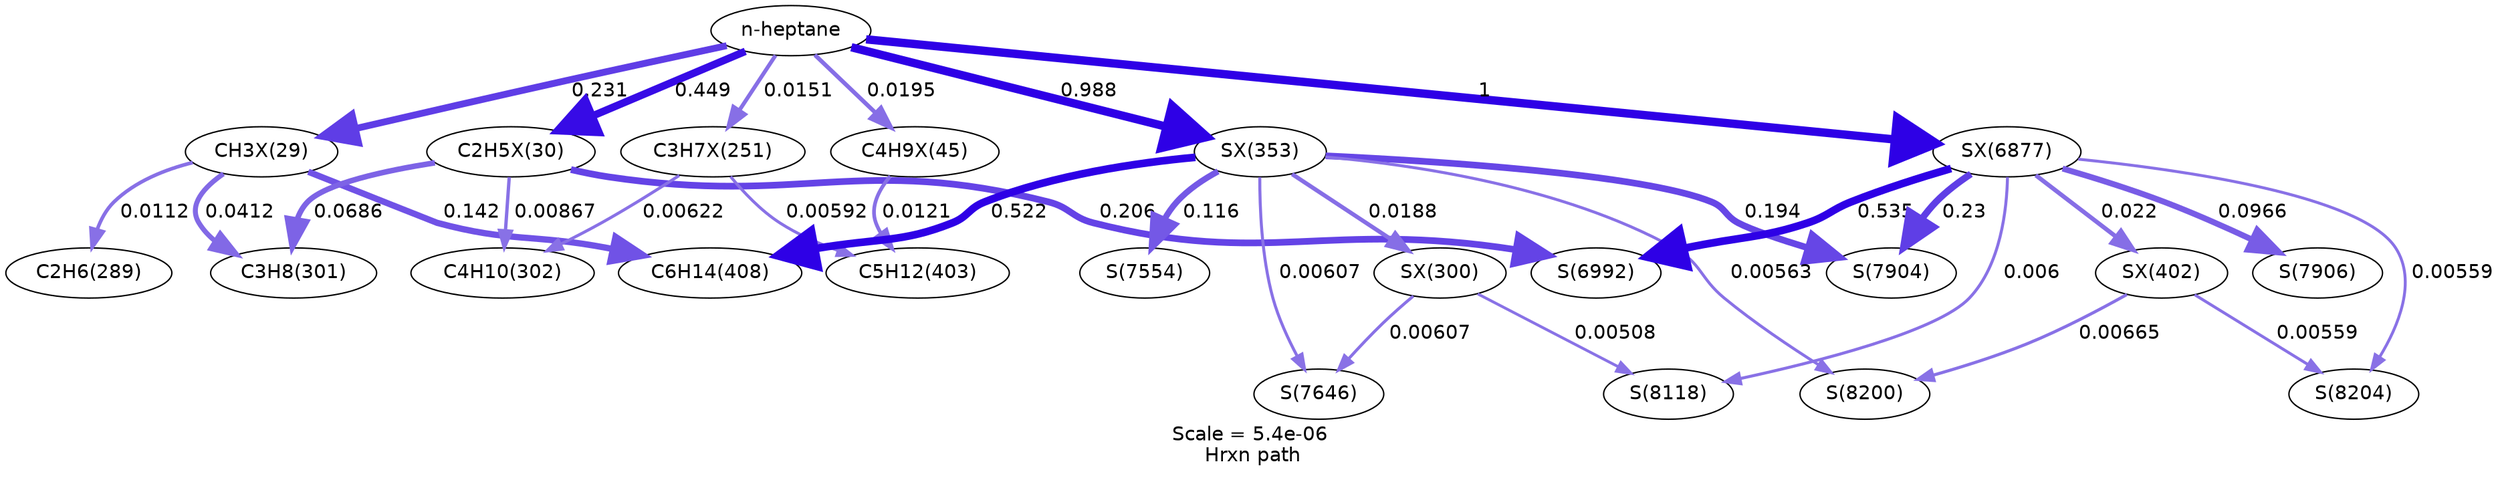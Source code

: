digraph reaction_paths {
center=1;
s99 -> s23[fontname="Helvetica", style="setlinewidth(2.61)", arrowsize=1.3, color="0.7, 0.511, 0.9"
, label=" 0.0112"];
s99 -> s26[fontname="Helvetica", style="setlinewidth(3.59)", arrowsize=1.8, color="0.7, 0.541, 0.9"
, label=" 0.0412"];
s0 -> s99[fontname="Helvetica", style="setlinewidth(4.89)", arrowsize=2.45, color="0.7, 0.731, 0.9"
, label=" 0.231"];
s99 -> s34[fontname="Helvetica", style="setlinewidth(4.53)", arrowsize=2.26, color="0.7, 0.642, 0.9"
, label=" 0.142"];
s100 -> s27[fontname="Helvetica", style="setlinewidth(2.42)", arrowsize=1.21, color="0.7, 0.509, 0.9"
, label=" 0.00867"];
s100 -> s26[fontname="Helvetica", style="setlinewidth(3.98)", arrowsize=1.99, color="0.7, 0.569, 0.9"
, label=" 0.0686"];
s0 -> s100[fontname="Helvetica", style="setlinewidth(5.4)", arrowsize=2.7, color="0.7, 0.949, 0.9"
, label=" 0.449"];
s100 -> s52[fontname="Helvetica", style="setlinewidth(4.81)", arrowsize=2.4, color="0.7, 0.706, 0.9"
, label=" 0.206"];
s132 -> s27[fontname="Helvetica", style="setlinewidth(2.16)", arrowsize=1.08, color="0.7, 0.506, 0.9"
, label=" 0.00622"];
s0 -> s132[fontname="Helvetica", style="setlinewidth(2.84)", arrowsize=1.42, color="0.7, 0.515, 0.9"
, label=" 0.0151"];
s132 -> s33[fontname="Helvetica", style="setlinewidth(2.13)", arrowsize=1.06, color="0.7, 0.506, 0.9"
, label=" 0.00592"];
s0 -> s107[fontname="Helvetica", style="setlinewidth(3.03)", arrowsize=1.51, color="0.7, 0.519, 0.9"
, label=" 0.0195"];
s107 -> s33[fontname="Helvetica", style="setlinewidth(2.67)", arrowsize=1.33, color="0.7, 0.512, 0.9"
, label=" 0.0121"];
s0 -> s145[fontname="Helvetica", style="setlinewidth(5.99)", arrowsize=3, color="0.7, 1.49, 0.9"
, label=" 0.988"];
s0 -> s245[fontname="Helvetica", style="setlinewidth(6)", arrowsize=3, color="0.7, 1.5, 0.9"
, label=" 1"];
s145 -> s34[fontname="Helvetica", style="setlinewidth(5.51)", arrowsize=2.75, color="0.7, 1.02, 0.9"
, label=" 0.522"];
s245 -> s52[fontname="Helvetica", style="setlinewidth(5.53)", arrowsize=2.76, color="0.7, 1.04, 0.9"
, label=" 0.535"];
s145 -> s62[fontname="Helvetica", style="setlinewidth(4.38)", arrowsize=2.19, color="0.7, 0.616, 0.9"
, label=" 0.116"];
s145 -> s142[fontname="Helvetica", style="setlinewidth(3)", arrowsize=1.5, color="0.7, 0.519, 0.9"
, label=" 0.0188"];
s145 -> s65[fontname="Helvetica", style="setlinewidth(2.15)", arrowsize=1.07, color="0.7, 0.506, 0.9"
, label=" 0.00607"];
s145 -> s72[fontname="Helvetica", style="setlinewidth(4.76)", arrowsize=2.38, color="0.7, 0.694, 0.9"
, label=" 0.194"];
s145 -> s85[fontname="Helvetica", style="setlinewidth(2.09)", arrowsize=1.04, color="0.7, 0.506, 0.9"
, label=" 0.00563"];
s142 -> s65[fontname="Helvetica", style="setlinewidth(2.15)", arrowsize=1.07, color="0.7, 0.506, 0.9"
, label=" 0.00607"];
s142 -> s82[fontname="Helvetica", style="setlinewidth(2.01)", arrowsize=1.01, color="0.7, 0.505, 0.9"
, label=" 0.00508"];
s245 -> s72[fontname="Helvetica", style="setlinewidth(4.89)", arrowsize=2.44, color="0.7, 0.73, 0.9"
, label=" 0.23"];
s245 -> s74[fontname="Helvetica", style="setlinewidth(4.24)", arrowsize=2.12, color="0.7, 0.597, 0.9"
, label=" 0.0966"];
s245 -> s151[fontname="Helvetica", style="setlinewidth(3.12)", arrowsize=1.56, color="0.7, 0.522, 0.9"
, label=" 0.022"];
s245 -> s82[fontname="Helvetica", style="setlinewidth(2.14)", arrowsize=1.07, color="0.7, 0.506, 0.9"
, label=" 0.006"];
s245 -> s86[fontname="Helvetica", style="setlinewidth(2.08)", arrowsize=1.04, color="0.7, 0.506, 0.9"
, label=" 0.00559"];
s151 -> s85[fontname="Helvetica", style="setlinewidth(2.22)", arrowsize=1.11, color="0.7, 0.507, 0.9"
, label=" 0.00665"];
s151 -> s86[fontname="Helvetica", style="setlinewidth(2.08)", arrowsize=1.04, color="0.7, 0.506, 0.9"
, label=" 0.00559"];
s0 [ fontname="Helvetica", label="n-heptane"];
s23 [ fontname="Helvetica", label="C2H6(289)"];
s26 [ fontname="Helvetica", label="C3H8(301)"];
s27 [ fontname="Helvetica", label="C4H10(302)"];
s33 [ fontname="Helvetica", label="C5H12(403)"];
s34 [ fontname="Helvetica", label="C6H14(408)"];
s52 [ fontname="Helvetica", label="S(6992)"];
s62 [ fontname="Helvetica", label="S(7554)"];
s65 [ fontname="Helvetica", label="S(7646)"];
s72 [ fontname="Helvetica", label="S(7904)"];
s74 [ fontname="Helvetica", label="S(7906)"];
s82 [ fontname="Helvetica", label="S(8118)"];
s85 [ fontname="Helvetica", label="S(8200)"];
s86 [ fontname="Helvetica", label="S(8204)"];
s99 [ fontname="Helvetica", label="CH3X(29)"];
s100 [ fontname="Helvetica", label="C2H5X(30)"];
s107 [ fontname="Helvetica", label="C4H9X(45)"];
s132 [ fontname="Helvetica", label="C3H7X(251)"];
s142 [ fontname="Helvetica", label="SX(300)"];
s145 [ fontname="Helvetica", label="SX(353)"];
s151 [ fontname="Helvetica", label="SX(402)"];
s245 [ fontname="Helvetica", label="SX(6877)"];
 label = "Scale = 5.4e-06\l Hrxn path";
 fontname = "Helvetica";
}
